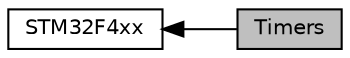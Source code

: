 digraph "Timers"
{
  edge [fontname="Helvetica",fontsize="10",labelfontname="Helvetica",labelfontsize="10"];
  node [fontname="Helvetica",fontsize="10",shape=record];
  rankdir=LR;
  Node1 [label="STM32F4xx",height=0.2,width=0.4,color="black", fillcolor="white", style="filled",URL="$group__STM32F4xx.html",tooltip="Libraries for ST Microelectronics STM32F4xx series. "];
  Node0 [label="Timers",height=0.2,width=0.4,color="black", fillcolor="grey75", style="filled", fontcolor="black"];
  Node1->Node0 [shape=plaintext, dir="back", style="solid"];
}
